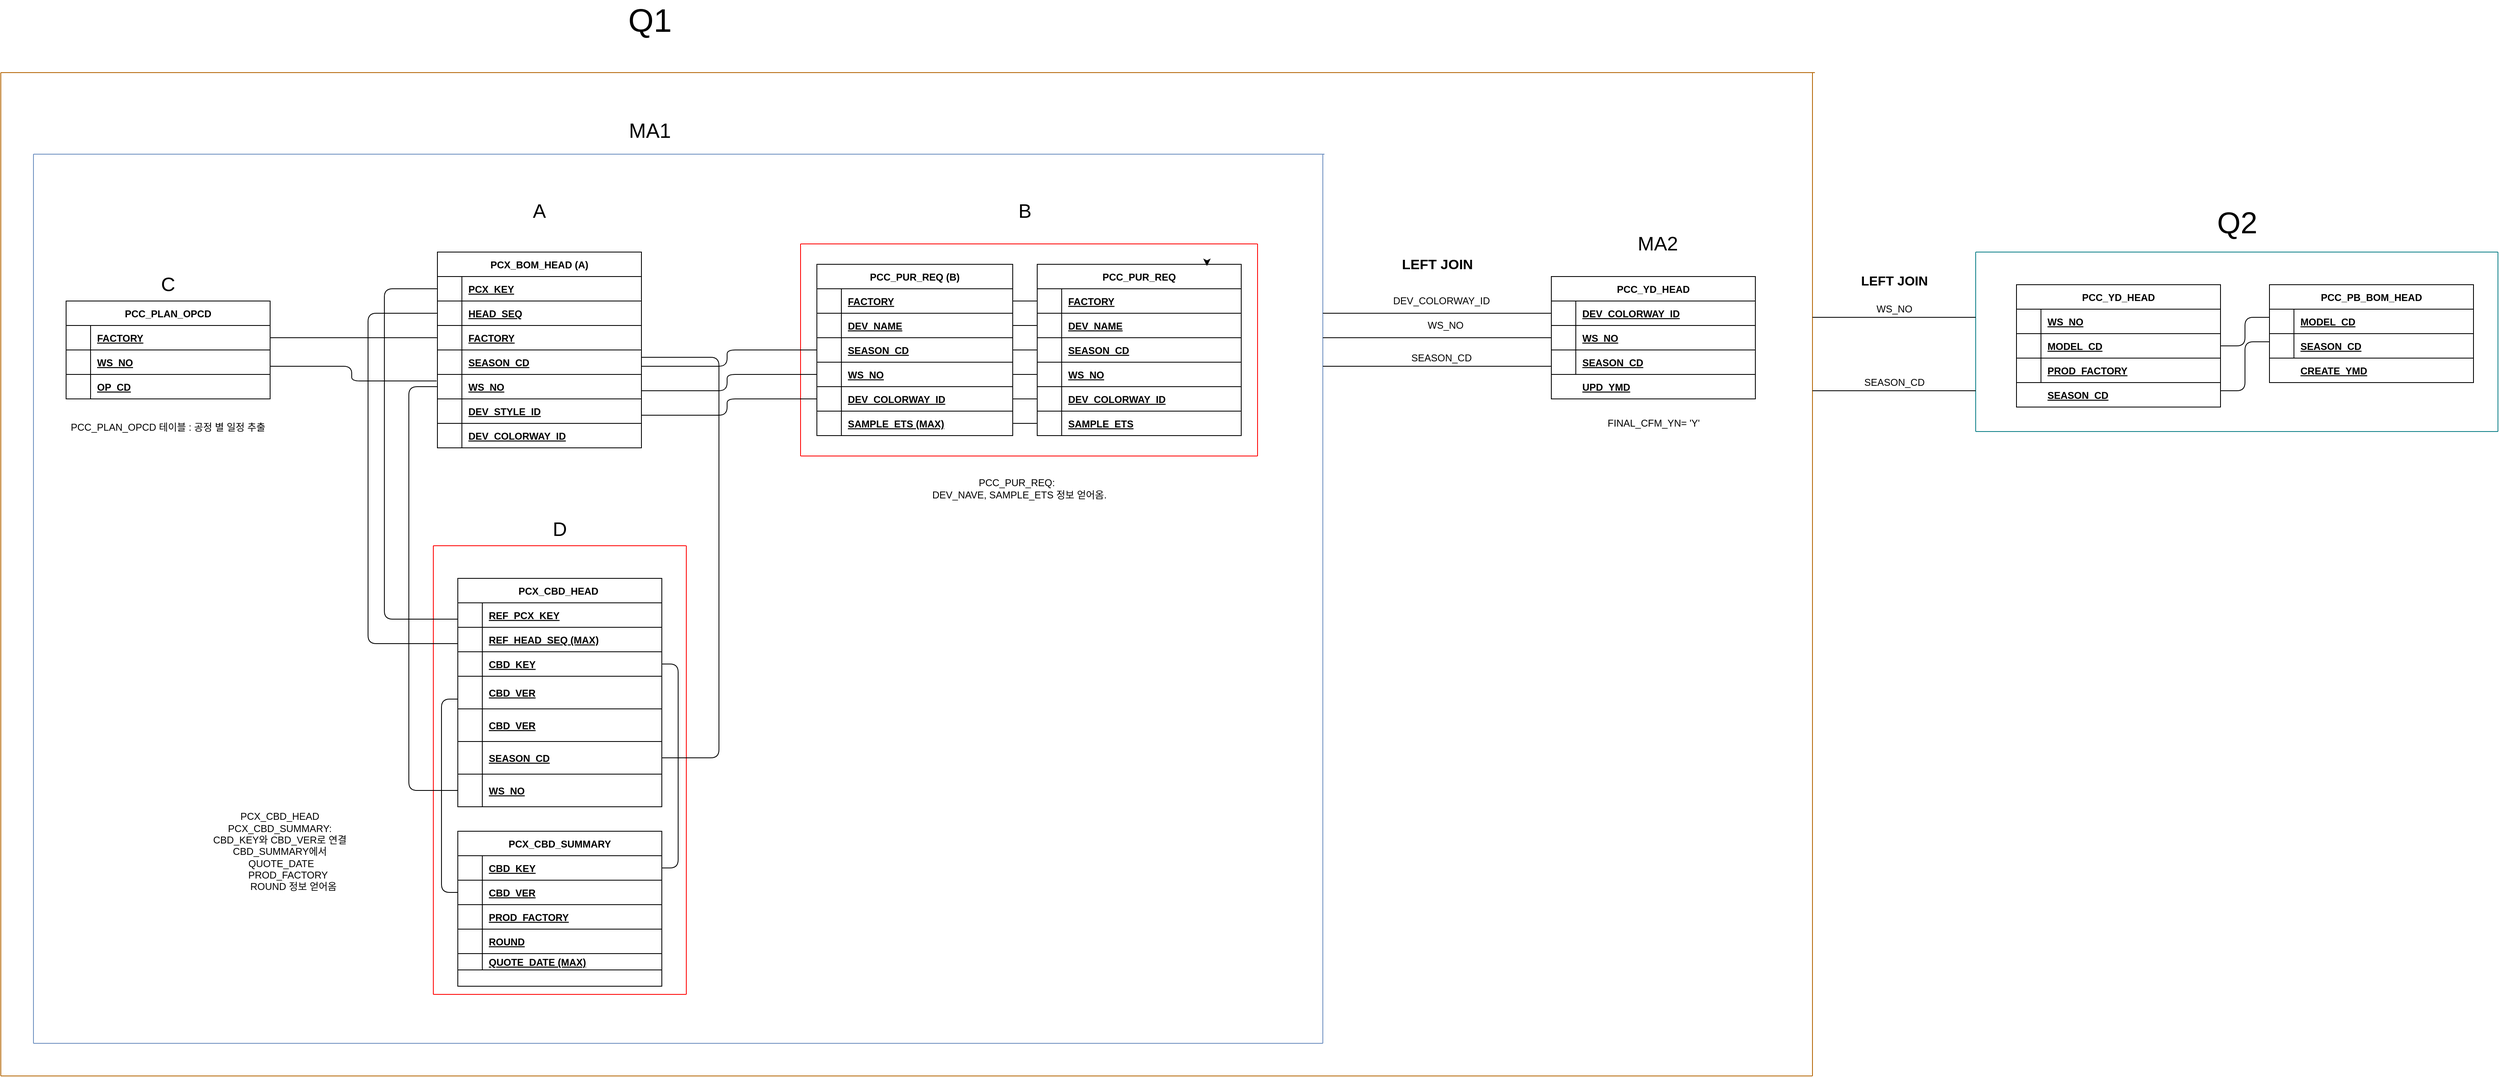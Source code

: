 <mxfile version="15.0.3" type="github">
  <diagram id="R2lEEEUBdFMjLlhIrx00" name="Page-1">
    <mxGraphModel dx="2523" dy="1929" grid="1" gridSize="10" guides="1" tooltips="1" connect="1" arrows="1" fold="1" page="1" pageScale="1" pageWidth="850" pageHeight="1100" math="0" shadow="0" extFonts="Permanent Marker^https://fonts.googleapis.com/css?family=Permanent+Marker">
      <root>
        <mxCell id="0" />
        <mxCell id="1" parent="0" />
        <mxCell id="rk61X7vEn0GP1LaWn2mL-6" value="PCC_YD_HEAD" style="shape=table;startSize=30;container=1;collapsible=1;childLayout=tableLayout;fixedRows=1;rowLines=0;fontStyle=1;align=center;resizeLast=1;" parent="1" vertex="1">
          <mxGeometry x="1380" y="70" width="250" height="150" as="geometry">
            <mxRectangle x="1380" y="70" width="130" height="30" as="alternateBounds" />
          </mxGeometry>
        </mxCell>
        <mxCell id="rk61X7vEn0GP1LaWn2mL-7" value="" style="shape=partialRectangle;collapsible=0;dropTarget=0;pointerEvents=0;fillColor=none;points=[[0,0.5],[1,0.5]];portConstraint=eastwest;top=0;left=0;right=0;bottom=1;" parent="rk61X7vEn0GP1LaWn2mL-6" vertex="1">
          <mxGeometry y="30" width="250" height="30" as="geometry" />
        </mxCell>
        <mxCell id="rk61X7vEn0GP1LaWn2mL-8" value="" style="shape=partialRectangle;overflow=hidden;connectable=0;fillColor=none;top=0;left=0;bottom=0;right=0;fontStyle=1;" parent="rk61X7vEn0GP1LaWn2mL-7" vertex="1">
          <mxGeometry width="30" height="30" as="geometry" />
        </mxCell>
        <mxCell id="rk61X7vEn0GP1LaWn2mL-9" value="DEV_COLORWAY_ID" style="shape=partialRectangle;overflow=hidden;connectable=0;fillColor=none;top=0;left=0;bottom=0;right=0;align=left;spacingLeft=6;fontStyle=5;" parent="rk61X7vEn0GP1LaWn2mL-7" vertex="1">
          <mxGeometry x="30" width="220" height="30" as="geometry" />
        </mxCell>
        <mxCell id="rk61X7vEn0GP1LaWn2mL-10" style="shape=partialRectangle;collapsible=0;dropTarget=0;pointerEvents=0;fillColor=none;points=[[0,0.5],[1,0.5]];portConstraint=eastwest;top=0;left=0;right=0;bottom=1;" parent="rk61X7vEn0GP1LaWn2mL-6" vertex="1">
          <mxGeometry y="60" width="250" height="30" as="geometry" />
        </mxCell>
        <mxCell id="rk61X7vEn0GP1LaWn2mL-11" style="shape=partialRectangle;overflow=hidden;connectable=0;fillColor=none;top=0;left=0;bottom=0;right=0;fontStyle=1;" parent="rk61X7vEn0GP1LaWn2mL-10" vertex="1">
          <mxGeometry width="30" height="30" as="geometry" />
        </mxCell>
        <mxCell id="rk61X7vEn0GP1LaWn2mL-12" value="WS_NO" style="shape=partialRectangle;overflow=hidden;connectable=0;fillColor=none;top=0;left=0;bottom=0;right=0;align=left;spacingLeft=6;fontStyle=5;" parent="rk61X7vEn0GP1LaWn2mL-10" vertex="1">
          <mxGeometry x="30" width="220" height="30" as="geometry" />
        </mxCell>
        <mxCell id="rk61X7vEn0GP1LaWn2mL-13" style="shape=partialRectangle;collapsible=0;dropTarget=0;pointerEvents=0;fillColor=none;points=[[0,0.5],[1,0.5]];portConstraint=eastwest;top=0;left=0;right=0;bottom=1;" parent="rk61X7vEn0GP1LaWn2mL-6" vertex="1">
          <mxGeometry y="90" width="250" height="30" as="geometry" />
        </mxCell>
        <mxCell id="rk61X7vEn0GP1LaWn2mL-14" style="shape=partialRectangle;overflow=hidden;connectable=0;fillColor=none;top=0;left=0;bottom=0;right=0;fontStyle=1;" parent="rk61X7vEn0GP1LaWn2mL-13" vertex="1">
          <mxGeometry width="30" height="30" as="geometry" />
        </mxCell>
        <mxCell id="rk61X7vEn0GP1LaWn2mL-15" value="SEASON_CD" style="shape=partialRectangle;overflow=hidden;connectable=0;fillColor=none;top=0;left=0;bottom=0;right=0;align=left;spacingLeft=6;fontStyle=5;" parent="rk61X7vEn0GP1LaWn2mL-13" vertex="1">
          <mxGeometry x="30" width="220" height="30" as="geometry" />
        </mxCell>
        <mxCell id="C-vyLk0tnHw3VtMMgP7b-23" value="PCX_BOM_HEAD (A)" style="shape=table;startSize=30;container=1;collapsible=1;childLayout=tableLayout;fixedRows=1;rowLines=0;fontStyle=1;align=center;resizeLast=1;" parent="1" vertex="1">
          <mxGeometry x="15" y="40" width="250" height="240" as="geometry">
            <mxRectangle x="20" y="40" width="130" height="30" as="alternateBounds" />
          </mxGeometry>
        </mxCell>
        <mxCell id="C-vyLk0tnHw3VtMMgP7b-24" value="" style="shape=partialRectangle;collapsible=0;dropTarget=0;pointerEvents=0;fillColor=none;points=[[0,0.5],[1,0.5]];portConstraint=eastwest;top=0;left=0;right=0;bottom=1;" parent="C-vyLk0tnHw3VtMMgP7b-23" vertex="1">
          <mxGeometry y="30" width="250" height="30" as="geometry" />
        </mxCell>
        <mxCell id="C-vyLk0tnHw3VtMMgP7b-25" value="" style="shape=partialRectangle;overflow=hidden;connectable=0;fillColor=none;top=0;left=0;bottom=0;right=0;fontStyle=1;" parent="C-vyLk0tnHw3VtMMgP7b-24" vertex="1">
          <mxGeometry width="30" height="30" as="geometry" />
        </mxCell>
        <mxCell id="C-vyLk0tnHw3VtMMgP7b-26" value="PCX_KEY" style="shape=partialRectangle;overflow=hidden;connectable=0;fillColor=none;top=0;left=0;bottom=0;right=0;align=left;spacingLeft=6;fontStyle=5;" parent="C-vyLk0tnHw3VtMMgP7b-24" vertex="1">
          <mxGeometry x="30" width="220" height="30" as="geometry" />
        </mxCell>
        <mxCell id="KoXOzmwsFEsIkhyT5DC2-21" style="shape=partialRectangle;collapsible=0;dropTarget=0;pointerEvents=0;fillColor=none;points=[[0,0.5],[1,0.5]];portConstraint=eastwest;top=0;left=0;right=0;bottom=1;" parent="C-vyLk0tnHw3VtMMgP7b-23" vertex="1">
          <mxGeometry y="60" width="250" height="30" as="geometry" />
        </mxCell>
        <mxCell id="KoXOzmwsFEsIkhyT5DC2-22" style="shape=partialRectangle;overflow=hidden;connectable=0;fillColor=none;top=0;left=0;bottom=0;right=0;fontStyle=1;" parent="KoXOzmwsFEsIkhyT5DC2-21" vertex="1">
          <mxGeometry width="30" height="30" as="geometry" />
        </mxCell>
        <mxCell id="KoXOzmwsFEsIkhyT5DC2-23" value="HEAD_SEQ" style="shape=partialRectangle;overflow=hidden;connectable=0;fillColor=none;top=0;left=0;bottom=0;right=0;align=left;spacingLeft=6;fontStyle=5;" parent="KoXOzmwsFEsIkhyT5DC2-21" vertex="1">
          <mxGeometry x="30" width="220" height="30" as="geometry" />
        </mxCell>
        <mxCell id="KoXOzmwsFEsIkhyT5DC2-18" style="shape=partialRectangle;collapsible=0;dropTarget=0;pointerEvents=0;fillColor=none;points=[[0,0.5],[1,0.5]];portConstraint=eastwest;top=0;left=0;right=0;bottom=1;" parent="C-vyLk0tnHw3VtMMgP7b-23" vertex="1">
          <mxGeometry y="90" width="250" height="30" as="geometry" />
        </mxCell>
        <mxCell id="KoXOzmwsFEsIkhyT5DC2-19" style="shape=partialRectangle;overflow=hidden;connectable=0;fillColor=none;top=0;left=0;bottom=0;right=0;fontStyle=1;" parent="KoXOzmwsFEsIkhyT5DC2-18" vertex="1">
          <mxGeometry width="30" height="30" as="geometry" />
        </mxCell>
        <mxCell id="KoXOzmwsFEsIkhyT5DC2-20" value="FACTORY" style="shape=partialRectangle;overflow=hidden;connectable=0;fillColor=none;top=0;left=0;bottom=0;right=0;align=left;spacingLeft=6;fontStyle=5;" parent="KoXOzmwsFEsIkhyT5DC2-18" vertex="1">
          <mxGeometry x="30" width="220" height="30" as="geometry" />
        </mxCell>
        <mxCell id="KoXOzmwsFEsIkhyT5DC2-15" style="shape=partialRectangle;collapsible=0;dropTarget=0;pointerEvents=0;fillColor=none;points=[[0,0.5],[1,0.5]];portConstraint=eastwest;top=0;left=0;right=0;bottom=1;" parent="C-vyLk0tnHw3VtMMgP7b-23" vertex="1">
          <mxGeometry y="120" width="250" height="30" as="geometry" />
        </mxCell>
        <mxCell id="KoXOzmwsFEsIkhyT5DC2-16" style="shape=partialRectangle;overflow=hidden;connectable=0;fillColor=none;top=0;left=0;bottom=0;right=0;fontStyle=1;" parent="KoXOzmwsFEsIkhyT5DC2-15" vertex="1">
          <mxGeometry width="30" height="30" as="geometry" />
        </mxCell>
        <mxCell id="KoXOzmwsFEsIkhyT5DC2-17" value="SEASON_CD" style="shape=partialRectangle;overflow=hidden;connectable=0;fillColor=none;top=0;left=0;bottom=0;right=0;align=left;spacingLeft=6;fontStyle=5;" parent="KoXOzmwsFEsIkhyT5DC2-15" vertex="1">
          <mxGeometry x="30" width="220" height="30" as="geometry" />
        </mxCell>
        <mxCell id="KoXOzmwsFEsIkhyT5DC2-12" style="shape=partialRectangle;collapsible=0;dropTarget=0;pointerEvents=0;fillColor=none;points=[[0,0.5],[1,0.5]];portConstraint=eastwest;top=0;left=0;right=0;bottom=1;" parent="C-vyLk0tnHw3VtMMgP7b-23" vertex="1">
          <mxGeometry y="150" width="250" height="30" as="geometry" />
        </mxCell>
        <mxCell id="KoXOzmwsFEsIkhyT5DC2-13" style="shape=partialRectangle;overflow=hidden;connectable=0;fillColor=none;top=0;left=0;bottom=0;right=0;fontStyle=1;" parent="KoXOzmwsFEsIkhyT5DC2-12" vertex="1">
          <mxGeometry width="30" height="30" as="geometry" />
        </mxCell>
        <mxCell id="KoXOzmwsFEsIkhyT5DC2-14" value="WS_NO" style="shape=partialRectangle;overflow=hidden;connectable=0;fillColor=none;top=0;left=0;bottom=0;right=0;align=left;spacingLeft=6;fontStyle=5;" parent="KoXOzmwsFEsIkhyT5DC2-12" vertex="1">
          <mxGeometry x="30" width="220" height="30" as="geometry" />
        </mxCell>
        <mxCell id="KoXOzmwsFEsIkhyT5DC2-9" style="shape=partialRectangle;collapsible=0;dropTarget=0;pointerEvents=0;fillColor=none;points=[[0,0.5],[1,0.5]];portConstraint=eastwest;top=0;left=0;right=0;bottom=1;" parent="C-vyLk0tnHw3VtMMgP7b-23" vertex="1">
          <mxGeometry y="180" width="250" height="30" as="geometry" />
        </mxCell>
        <mxCell id="KoXOzmwsFEsIkhyT5DC2-10" style="shape=partialRectangle;overflow=hidden;connectable=0;fillColor=none;top=0;left=0;bottom=0;right=0;fontStyle=1;" parent="KoXOzmwsFEsIkhyT5DC2-9" vertex="1">
          <mxGeometry width="30" height="30" as="geometry" />
        </mxCell>
        <mxCell id="KoXOzmwsFEsIkhyT5DC2-11" value="DEV_STYLE_ID" style="shape=partialRectangle;overflow=hidden;connectable=0;fillColor=none;top=0;left=0;bottom=0;right=0;align=left;spacingLeft=6;fontStyle=5;" parent="KoXOzmwsFEsIkhyT5DC2-9" vertex="1">
          <mxGeometry x="30" width="220" height="30" as="geometry" />
        </mxCell>
        <mxCell id="KoXOzmwsFEsIkhyT5DC2-6" style="shape=partialRectangle;collapsible=0;dropTarget=0;pointerEvents=0;fillColor=none;points=[[0,0.5],[1,0.5]];portConstraint=eastwest;top=0;left=0;right=0;bottom=1;" parent="C-vyLk0tnHw3VtMMgP7b-23" vertex="1">
          <mxGeometry y="210" width="250" height="30" as="geometry" />
        </mxCell>
        <mxCell id="KoXOzmwsFEsIkhyT5DC2-7" style="shape=partialRectangle;overflow=hidden;connectable=0;fillColor=none;top=0;left=0;bottom=0;right=0;fontStyle=1;" parent="KoXOzmwsFEsIkhyT5DC2-6" vertex="1">
          <mxGeometry width="30" height="30" as="geometry" />
        </mxCell>
        <mxCell id="KoXOzmwsFEsIkhyT5DC2-8" value="DEV_COLORWAY_ID" style="shape=partialRectangle;overflow=hidden;connectable=0;fillColor=none;top=0;left=0;bottom=0;right=0;align=left;spacingLeft=6;fontStyle=5;" parent="KoXOzmwsFEsIkhyT5DC2-6" vertex="1">
          <mxGeometry x="30" width="220" height="30" as="geometry" />
        </mxCell>
        <mxCell id="KoXOzmwsFEsIkhyT5DC2-70" value="PCC_PUR_REQ (B)" style="shape=table;startSize=30;container=1;collapsible=1;childLayout=tableLayout;fixedRows=1;rowLines=0;fontStyle=1;align=center;resizeLast=1;" parent="1" vertex="1">
          <mxGeometry x="480" y="55" width="240" height="210" as="geometry">
            <mxRectangle x="20" y="40" width="130" height="30" as="alternateBounds" />
          </mxGeometry>
        </mxCell>
        <mxCell id="KoXOzmwsFEsIkhyT5DC2-71" value="" style="shape=partialRectangle;collapsible=0;dropTarget=0;pointerEvents=0;fillColor=none;points=[[0,0.5],[1,0.5]];portConstraint=eastwest;top=0;left=0;right=0;bottom=1;" parent="KoXOzmwsFEsIkhyT5DC2-70" vertex="1">
          <mxGeometry y="30" width="240" height="30" as="geometry" />
        </mxCell>
        <mxCell id="KoXOzmwsFEsIkhyT5DC2-72" value="" style="shape=partialRectangle;overflow=hidden;connectable=0;fillColor=none;top=0;left=0;bottom=0;right=0;fontStyle=1;" parent="KoXOzmwsFEsIkhyT5DC2-71" vertex="1">
          <mxGeometry width="30" height="30" as="geometry" />
        </mxCell>
        <mxCell id="KoXOzmwsFEsIkhyT5DC2-73" value="FACTORY" style="shape=partialRectangle;overflow=hidden;connectable=0;fillColor=none;top=0;left=0;bottom=0;right=0;align=left;spacingLeft=6;fontStyle=5;" parent="KoXOzmwsFEsIkhyT5DC2-71" vertex="1">
          <mxGeometry x="30" width="210" height="30" as="geometry" />
        </mxCell>
        <mxCell id="KoXOzmwsFEsIkhyT5DC2-74" style="shape=partialRectangle;collapsible=0;dropTarget=0;pointerEvents=0;fillColor=none;points=[[0,0.5],[1,0.5]];portConstraint=eastwest;top=0;left=0;right=0;bottom=1;" parent="KoXOzmwsFEsIkhyT5DC2-70" vertex="1">
          <mxGeometry y="60" width="240" height="30" as="geometry" />
        </mxCell>
        <mxCell id="KoXOzmwsFEsIkhyT5DC2-75" style="shape=partialRectangle;overflow=hidden;connectable=0;fillColor=none;top=0;left=0;bottom=0;right=0;fontStyle=1;" parent="KoXOzmwsFEsIkhyT5DC2-74" vertex="1">
          <mxGeometry width="30" height="30" as="geometry" />
        </mxCell>
        <mxCell id="KoXOzmwsFEsIkhyT5DC2-76" value="DEV_NAME" style="shape=partialRectangle;overflow=hidden;connectable=0;fillColor=none;top=0;left=0;bottom=0;right=0;align=left;spacingLeft=6;fontStyle=5;" parent="KoXOzmwsFEsIkhyT5DC2-74" vertex="1">
          <mxGeometry x="30" width="210" height="30" as="geometry" />
        </mxCell>
        <mxCell id="KoXOzmwsFEsIkhyT5DC2-77" style="shape=partialRectangle;collapsible=0;dropTarget=0;pointerEvents=0;fillColor=none;points=[[0,0.5],[1,0.5]];portConstraint=eastwest;top=0;left=0;right=0;bottom=1;" parent="KoXOzmwsFEsIkhyT5DC2-70" vertex="1">
          <mxGeometry y="90" width="240" height="30" as="geometry" />
        </mxCell>
        <mxCell id="KoXOzmwsFEsIkhyT5DC2-78" style="shape=partialRectangle;overflow=hidden;connectable=0;fillColor=none;top=0;left=0;bottom=0;right=0;fontStyle=1;" parent="KoXOzmwsFEsIkhyT5DC2-77" vertex="1">
          <mxGeometry width="30" height="30" as="geometry" />
        </mxCell>
        <mxCell id="KoXOzmwsFEsIkhyT5DC2-79" value="SEASON_CD" style="shape=partialRectangle;overflow=hidden;connectable=0;fillColor=none;top=0;left=0;bottom=0;right=0;align=left;spacingLeft=6;fontStyle=5;" parent="KoXOzmwsFEsIkhyT5DC2-77" vertex="1">
          <mxGeometry x="30" width="210" height="30" as="geometry" />
        </mxCell>
        <mxCell id="KoXOzmwsFEsIkhyT5DC2-80" style="shape=partialRectangle;collapsible=0;dropTarget=0;pointerEvents=0;fillColor=none;points=[[0,0.5],[1,0.5]];portConstraint=eastwest;top=0;left=0;right=0;bottom=1;" parent="KoXOzmwsFEsIkhyT5DC2-70" vertex="1">
          <mxGeometry y="120" width="240" height="30" as="geometry" />
        </mxCell>
        <mxCell id="KoXOzmwsFEsIkhyT5DC2-81" style="shape=partialRectangle;overflow=hidden;connectable=0;fillColor=none;top=0;left=0;bottom=0;right=0;fontStyle=1;" parent="KoXOzmwsFEsIkhyT5DC2-80" vertex="1">
          <mxGeometry width="30" height="30" as="geometry" />
        </mxCell>
        <mxCell id="KoXOzmwsFEsIkhyT5DC2-82" value="WS_NO" style="shape=partialRectangle;overflow=hidden;connectable=0;fillColor=none;top=0;left=0;bottom=0;right=0;align=left;spacingLeft=6;fontStyle=5;" parent="KoXOzmwsFEsIkhyT5DC2-80" vertex="1">
          <mxGeometry x="30" width="210" height="30" as="geometry" />
        </mxCell>
        <mxCell id="KoXOzmwsFEsIkhyT5DC2-83" style="shape=partialRectangle;collapsible=0;dropTarget=0;pointerEvents=0;fillColor=none;points=[[0,0.5],[1,0.5]];portConstraint=eastwest;top=0;left=0;right=0;bottom=1;" parent="KoXOzmwsFEsIkhyT5DC2-70" vertex="1">
          <mxGeometry y="150" width="240" height="30" as="geometry" />
        </mxCell>
        <mxCell id="KoXOzmwsFEsIkhyT5DC2-84" style="shape=partialRectangle;overflow=hidden;connectable=0;fillColor=none;top=0;left=0;bottom=0;right=0;fontStyle=1;" parent="KoXOzmwsFEsIkhyT5DC2-83" vertex="1">
          <mxGeometry width="30" height="30" as="geometry" />
        </mxCell>
        <mxCell id="KoXOzmwsFEsIkhyT5DC2-85" value="DEV_COLORWAY_ID" style="shape=partialRectangle;overflow=hidden;connectable=0;fillColor=none;top=0;left=0;bottom=0;right=0;align=left;spacingLeft=6;fontStyle=5;" parent="KoXOzmwsFEsIkhyT5DC2-83" vertex="1">
          <mxGeometry x="30" width="210" height="30" as="geometry" />
        </mxCell>
        <mxCell id="KoXOzmwsFEsIkhyT5DC2-86" style="shape=partialRectangle;collapsible=0;dropTarget=0;pointerEvents=0;fillColor=none;points=[[0,0.5],[1,0.5]];portConstraint=eastwest;top=0;left=0;right=0;bottom=1;" parent="KoXOzmwsFEsIkhyT5DC2-70" vertex="1">
          <mxGeometry y="180" width="240" height="30" as="geometry" />
        </mxCell>
        <mxCell id="KoXOzmwsFEsIkhyT5DC2-87" style="shape=partialRectangle;overflow=hidden;connectable=0;fillColor=none;top=0;left=0;bottom=0;right=0;fontStyle=1;" parent="KoXOzmwsFEsIkhyT5DC2-86" vertex="1">
          <mxGeometry width="30" height="30" as="geometry" />
        </mxCell>
        <mxCell id="KoXOzmwsFEsIkhyT5DC2-88" value="SAMPLE_ETS (MAX)" style="shape=partialRectangle;overflow=hidden;connectable=0;fillColor=none;top=0;left=0;bottom=0;right=0;align=left;spacingLeft=6;fontStyle=5;" parent="KoXOzmwsFEsIkhyT5DC2-86" vertex="1">
          <mxGeometry x="30" width="210" height="30" as="geometry" />
        </mxCell>
        <mxCell id="KoXOzmwsFEsIkhyT5DC2-95" value="PCC_PUR_REQ" style="shape=table;startSize=30;container=1;collapsible=1;childLayout=tableLayout;fixedRows=1;rowLines=0;fontStyle=1;align=center;resizeLast=1;" parent="1" vertex="1">
          <mxGeometry x="750" y="55" width="250" height="210" as="geometry">
            <mxRectangle x="20" y="40" width="130" height="30" as="alternateBounds" />
          </mxGeometry>
        </mxCell>
        <mxCell id="KoXOzmwsFEsIkhyT5DC2-96" value="" style="shape=partialRectangle;collapsible=0;dropTarget=0;pointerEvents=0;fillColor=none;points=[[0,0.5],[1,0.5]];portConstraint=eastwest;top=0;left=0;right=0;bottom=1;" parent="KoXOzmwsFEsIkhyT5DC2-95" vertex="1">
          <mxGeometry y="30" width="250" height="30" as="geometry" />
        </mxCell>
        <mxCell id="KoXOzmwsFEsIkhyT5DC2-97" value="" style="shape=partialRectangle;overflow=hidden;connectable=0;fillColor=none;top=0;left=0;bottom=0;right=0;fontStyle=1;" parent="KoXOzmwsFEsIkhyT5DC2-96" vertex="1">
          <mxGeometry width="30" height="30" as="geometry" />
        </mxCell>
        <mxCell id="KoXOzmwsFEsIkhyT5DC2-98" value="FACTORY" style="shape=partialRectangle;overflow=hidden;connectable=0;fillColor=none;top=0;left=0;bottom=0;right=0;align=left;spacingLeft=6;fontStyle=5;" parent="KoXOzmwsFEsIkhyT5DC2-96" vertex="1">
          <mxGeometry x="30" width="220" height="30" as="geometry" />
        </mxCell>
        <mxCell id="KoXOzmwsFEsIkhyT5DC2-99" style="shape=partialRectangle;collapsible=0;dropTarget=0;pointerEvents=0;fillColor=none;points=[[0,0.5],[1,0.5]];portConstraint=eastwest;top=0;left=0;right=0;bottom=1;" parent="KoXOzmwsFEsIkhyT5DC2-95" vertex="1">
          <mxGeometry y="60" width="250" height="30" as="geometry" />
        </mxCell>
        <mxCell id="KoXOzmwsFEsIkhyT5DC2-100" style="shape=partialRectangle;overflow=hidden;connectable=0;fillColor=none;top=0;left=0;bottom=0;right=0;fontStyle=1;" parent="KoXOzmwsFEsIkhyT5DC2-99" vertex="1">
          <mxGeometry width="30" height="30" as="geometry" />
        </mxCell>
        <mxCell id="KoXOzmwsFEsIkhyT5DC2-101" value="DEV_NAME" style="shape=partialRectangle;overflow=hidden;connectable=0;fillColor=none;top=0;left=0;bottom=0;right=0;align=left;spacingLeft=6;fontStyle=5;" parent="KoXOzmwsFEsIkhyT5DC2-99" vertex="1">
          <mxGeometry x="30" width="220" height="30" as="geometry" />
        </mxCell>
        <mxCell id="KoXOzmwsFEsIkhyT5DC2-102" style="shape=partialRectangle;collapsible=0;dropTarget=0;pointerEvents=0;fillColor=none;points=[[0,0.5],[1,0.5]];portConstraint=eastwest;top=0;left=0;right=0;bottom=1;" parent="KoXOzmwsFEsIkhyT5DC2-95" vertex="1">
          <mxGeometry y="90" width="250" height="30" as="geometry" />
        </mxCell>
        <mxCell id="KoXOzmwsFEsIkhyT5DC2-103" style="shape=partialRectangle;overflow=hidden;connectable=0;fillColor=none;top=0;left=0;bottom=0;right=0;fontStyle=1;" parent="KoXOzmwsFEsIkhyT5DC2-102" vertex="1">
          <mxGeometry width="30" height="30" as="geometry" />
        </mxCell>
        <mxCell id="KoXOzmwsFEsIkhyT5DC2-104" value="SEASON_CD" style="shape=partialRectangle;overflow=hidden;connectable=0;fillColor=none;top=0;left=0;bottom=0;right=0;align=left;spacingLeft=6;fontStyle=5;" parent="KoXOzmwsFEsIkhyT5DC2-102" vertex="1">
          <mxGeometry x="30" width="220" height="30" as="geometry" />
        </mxCell>
        <mxCell id="KoXOzmwsFEsIkhyT5DC2-105" style="shape=partialRectangle;collapsible=0;dropTarget=0;pointerEvents=0;fillColor=none;points=[[0,0.5],[1,0.5]];portConstraint=eastwest;top=0;left=0;right=0;bottom=1;" parent="KoXOzmwsFEsIkhyT5DC2-95" vertex="1">
          <mxGeometry y="120" width="250" height="30" as="geometry" />
        </mxCell>
        <mxCell id="KoXOzmwsFEsIkhyT5DC2-106" style="shape=partialRectangle;overflow=hidden;connectable=0;fillColor=none;top=0;left=0;bottom=0;right=0;fontStyle=1;" parent="KoXOzmwsFEsIkhyT5DC2-105" vertex="1">
          <mxGeometry width="30" height="30" as="geometry" />
        </mxCell>
        <mxCell id="KoXOzmwsFEsIkhyT5DC2-107" value="WS_NO" style="shape=partialRectangle;overflow=hidden;connectable=0;fillColor=none;top=0;left=0;bottom=0;right=0;align=left;spacingLeft=6;fontStyle=5;" parent="KoXOzmwsFEsIkhyT5DC2-105" vertex="1">
          <mxGeometry x="30" width="220" height="30" as="geometry" />
        </mxCell>
        <mxCell id="KoXOzmwsFEsIkhyT5DC2-108" style="shape=partialRectangle;collapsible=0;dropTarget=0;pointerEvents=0;fillColor=none;points=[[0,0.5],[1,0.5]];portConstraint=eastwest;top=0;left=0;right=0;bottom=1;" parent="KoXOzmwsFEsIkhyT5DC2-95" vertex="1">
          <mxGeometry y="150" width="250" height="30" as="geometry" />
        </mxCell>
        <mxCell id="KoXOzmwsFEsIkhyT5DC2-109" style="shape=partialRectangle;overflow=hidden;connectable=0;fillColor=none;top=0;left=0;bottom=0;right=0;fontStyle=1;" parent="KoXOzmwsFEsIkhyT5DC2-108" vertex="1">
          <mxGeometry width="30" height="30" as="geometry" />
        </mxCell>
        <mxCell id="KoXOzmwsFEsIkhyT5DC2-110" value="DEV_COLORWAY_ID" style="shape=partialRectangle;overflow=hidden;connectable=0;fillColor=none;top=0;left=0;bottom=0;right=0;align=left;spacingLeft=6;fontStyle=5;" parent="KoXOzmwsFEsIkhyT5DC2-108" vertex="1">
          <mxGeometry x="30" width="220" height="30" as="geometry" />
        </mxCell>
        <mxCell id="KoXOzmwsFEsIkhyT5DC2-111" style="shape=partialRectangle;collapsible=0;dropTarget=0;pointerEvents=0;fillColor=none;points=[[0,0.5],[1,0.5]];portConstraint=eastwest;top=0;left=0;right=0;bottom=1;" parent="KoXOzmwsFEsIkhyT5DC2-95" vertex="1">
          <mxGeometry y="180" width="250" height="30" as="geometry" />
        </mxCell>
        <mxCell id="KoXOzmwsFEsIkhyT5DC2-112" style="shape=partialRectangle;overflow=hidden;connectable=0;fillColor=none;top=0;left=0;bottom=0;right=0;fontStyle=1;" parent="KoXOzmwsFEsIkhyT5DC2-111" vertex="1">
          <mxGeometry width="30" height="30" as="geometry" />
        </mxCell>
        <mxCell id="KoXOzmwsFEsIkhyT5DC2-113" value="SAMPLE_ETS" style="shape=partialRectangle;overflow=hidden;connectable=0;fillColor=none;top=0;left=0;bottom=0;right=0;align=left;spacingLeft=6;fontStyle=5;" parent="KoXOzmwsFEsIkhyT5DC2-111" vertex="1">
          <mxGeometry x="30" width="220" height="30" as="geometry" />
        </mxCell>
        <mxCell id="KoXOzmwsFEsIkhyT5DC2-114" style="edgeStyle=orthogonalEdgeStyle;rounded=0;orthogonalLoop=1;jettySize=auto;html=1;exitX=0.75;exitY=0;exitDx=0;exitDy=0;entryX=0.832;entryY=0.01;entryDx=0;entryDy=0;entryPerimeter=0;" parent="1" source="KoXOzmwsFEsIkhyT5DC2-95" target="KoXOzmwsFEsIkhyT5DC2-95" edge="1">
          <mxGeometry relative="1" as="geometry" />
        </mxCell>
        <mxCell id="KoXOzmwsFEsIkhyT5DC2-127" value="PCC_PLAN_OPCD" style="shape=table;startSize=30;container=1;collapsible=1;childLayout=tableLayout;fixedRows=1;rowLines=0;fontStyle=1;align=center;resizeLast=1;" parent="1" vertex="1">
          <mxGeometry x="-440" y="100" width="250" height="120" as="geometry">
            <mxRectangle x="20" y="40" width="130" height="30" as="alternateBounds" />
          </mxGeometry>
        </mxCell>
        <mxCell id="KoXOzmwsFEsIkhyT5DC2-128" value="" style="shape=partialRectangle;collapsible=0;dropTarget=0;pointerEvents=0;fillColor=none;points=[[0,0.5],[1,0.5]];portConstraint=eastwest;top=0;left=0;right=0;bottom=1;" parent="KoXOzmwsFEsIkhyT5DC2-127" vertex="1">
          <mxGeometry y="30" width="250" height="30" as="geometry" />
        </mxCell>
        <mxCell id="KoXOzmwsFEsIkhyT5DC2-129" value="" style="shape=partialRectangle;overflow=hidden;connectable=0;fillColor=none;top=0;left=0;bottom=0;right=0;fontStyle=1;" parent="KoXOzmwsFEsIkhyT5DC2-128" vertex="1">
          <mxGeometry width="30" height="30" as="geometry" />
        </mxCell>
        <mxCell id="KoXOzmwsFEsIkhyT5DC2-130" value="FACTORY" style="shape=partialRectangle;overflow=hidden;connectable=0;fillColor=none;top=0;left=0;bottom=0;right=0;align=left;spacingLeft=6;fontStyle=5;" parent="KoXOzmwsFEsIkhyT5DC2-128" vertex="1">
          <mxGeometry x="30" width="220" height="30" as="geometry" />
        </mxCell>
        <mxCell id="KoXOzmwsFEsIkhyT5DC2-131" style="shape=partialRectangle;collapsible=0;dropTarget=0;pointerEvents=0;fillColor=none;points=[[0,0.5],[1,0.5]];portConstraint=eastwest;top=0;left=0;right=0;bottom=1;" parent="KoXOzmwsFEsIkhyT5DC2-127" vertex="1">
          <mxGeometry y="60" width="250" height="30" as="geometry" />
        </mxCell>
        <mxCell id="KoXOzmwsFEsIkhyT5DC2-132" style="shape=partialRectangle;overflow=hidden;connectable=0;fillColor=none;top=0;left=0;bottom=0;right=0;fontStyle=1;" parent="KoXOzmwsFEsIkhyT5DC2-131" vertex="1">
          <mxGeometry width="30" height="30" as="geometry" />
        </mxCell>
        <mxCell id="KoXOzmwsFEsIkhyT5DC2-133" value="WS_NO" style="shape=partialRectangle;overflow=hidden;connectable=0;fillColor=none;top=0;left=0;bottom=0;right=0;align=left;spacingLeft=6;fontStyle=5;" parent="KoXOzmwsFEsIkhyT5DC2-131" vertex="1">
          <mxGeometry x="30" width="220" height="30" as="geometry" />
        </mxCell>
        <mxCell id="KoXOzmwsFEsIkhyT5DC2-134" style="shape=partialRectangle;collapsible=0;dropTarget=0;pointerEvents=0;fillColor=none;points=[[0,0.5],[1,0.5]];portConstraint=eastwest;top=0;left=0;right=0;bottom=1;" parent="KoXOzmwsFEsIkhyT5DC2-127" vertex="1">
          <mxGeometry y="90" width="250" height="30" as="geometry" />
        </mxCell>
        <mxCell id="KoXOzmwsFEsIkhyT5DC2-135" style="shape=partialRectangle;overflow=hidden;connectable=0;fillColor=none;top=0;left=0;bottom=0;right=0;fontStyle=1;" parent="KoXOzmwsFEsIkhyT5DC2-134" vertex="1">
          <mxGeometry width="30" height="30" as="geometry" />
        </mxCell>
        <mxCell id="KoXOzmwsFEsIkhyT5DC2-136" value="OP_CD" style="shape=partialRectangle;overflow=hidden;connectable=0;fillColor=none;top=0;left=0;bottom=0;right=0;align=left;spacingLeft=6;fontStyle=5;" parent="KoXOzmwsFEsIkhyT5DC2-134" vertex="1">
          <mxGeometry x="30" width="220" height="30" as="geometry" />
        </mxCell>
        <mxCell id="KoXOzmwsFEsIkhyT5DC2-149" value="PCX_CBD_HEAD " style="shape=table;startSize=30;container=1;collapsible=1;childLayout=tableLayout;fixedRows=1;rowLines=0;fontStyle=1;align=center;resizeLast=1;" parent="1" vertex="1">
          <mxGeometry x="40" y="440" width="250" height="280" as="geometry">
            <mxRectangle x="20" y="40" width="130" height="30" as="alternateBounds" />
          </mxGeometry>
        </mxCell>
        <mxCell id="KoXOzmwsFEsIkhyT5DC2-150" value="" style="shape=partialRectangle;collapsible=0;dropTarget=0;pointerEvents=0;fillColor=none;points=[[0,0.5],[1,0.5]];portConstraint=eastwest;top=0;left=0;right=0;bottom=1;" parent="KoXOzmwsFEsIkhyT5DC2-149" vertex="1">
          <mxGeometry y="30" width="250" height="30" as="geometry" />
        </mxCell>
        <mxCell id="KoXOzmwsFEsIkhyT5DC2-151" value="" style="shape=partialRectangle;overflow=hidden;connectable=0;fillColor=none;top=0;left=0;bottom=0;right=0;fontStyle=1;" parent="KoXOzmwsFEsIkhyT5DC2-150" vertex="1">
          <mxGeometry width="30" height="30" as="geometry" />
        </mxCell>
        <mxCell id="KoXOzmwsFEsIkhyT5DC2-152" value="REF_PCX_KEY" style="shape=partialRectangle;overflow=hidden;connectable=0;fillColor=none;top=0;left=0;bottom=0;right=0;align=left;spacingLeft=6;fontStyle=5;" parent="KoXOzmwsFEsIkhyT5DC2-150" vertex="1">
          <mxGeometry x="30" width="220" height="30" as="geometry" />
        </mxCell>
        <mxCell id="KoXOzmwsFEsIkhyT5DC2-153" style="shape=partialRectangle;collapsible=0;dropTarget=0;pointerEvents=0;fillColor=none;points=[[0,0.5],[1,0.5]];portConstraint=eastwest;top=0;left=0;right=0;bottom=1;" parent="KoXOzmwsFEsIkhyT5DC2-149" vertex="1">
          <mxGeometry y="60" width="250" height="30" as="geometry" />
        </mxCell>
        <mxCell id="KoXOzmwsFEsIkhyT5DC2-154" style="shape=partialRectangle;overflow=hidden;connectable=0;fillColor=none;top=0;left=0;bottom=0;right=0;fontStyle=1;" parent="KoXOzmwsFEsIkhyT5DC2-153" vertex="1">
          <mxGeometry width="30" height="30" as="geometry" />
        </mxCell>
        <mxCell id="KoXOzmwsFEsIkhyT5DC2-155" value="REF_HEAD_SEQ (MAX)" style="shape=partialRectangle;overflow=hidden;connectable=0;fillColor=none;top=0;left=0;bottom=0;right=0;align=left;spacingLeft=6;fontStyle=5;" parent="KoXOzmwsFEsIkhyT5DC2-153" vertex="1">
          <mxGeometry x="30" width="220" height="30" as="geometry" />
        </mxCell>
        <mxCell id="KoXOzmwsFEsIkhyT5DC2-156" style="shape=partialRectangle;collapsible=0;dropTarget=0;pointerEvents=0;fillColor=none;points=[[0,0.5],[1,0.5]];portConstraint=eastwest;top=0;left=0;right=0;bottom=1;" parent="KoXOzmwsFEsIkhyT5DC2-149" vertex="1">
          <mxGeometry y="90" width="250" height="30" as="geometry" />
        </mxCell>
        <mxCell id="KoXOzmwsFEsIkhyT5DC2-157" style="shape=partialRectangle;overflow=hidden;connectable=0;fillColor=none;top=0;left=0;bottom=0;right=0;fontStyle=1;" parent="KoXOzmwsFEsIkhyT5DC2-156" vertex="1">
          <mxGeometry width="30" height="30" as="geometry" />
        </mxCell>
        <mxCell id="KoXOzmwsFEsIkhyT5DC2-158" value="CBD_KEY" style="shape=partialRectangle;overflow=hidden;connectable=0;fillColor=none;top=0;left=0;bottom=0;right=0;align=left;spacingLeft=6;fontStyle=5;" parent="KoXOzmwsFEsIkhyT5DC2-156" vertex="1">
          <mxGeometry x="30" width="220" height="30" as="geometry" />
        </mxCell>
        <mxCell id="u4K7yP3fu_QlwCk93Tlc-30" style="shape=partialRectangle;collapsible=0;dropTarget=0;pointerEvents=0;fillColor=none;points=[[0,0.5],[1,0.5]];portConstraint=eastwest;top=0;left=0;right=0;bottom=1;" parent="KoXOzmwsFEsIkhyT5DC2-149" vertex="1">
          <mxGeometry y="120" width="250" height="40" as="geometry" />
        </mxCell>
        <mxCell id="u4K7yP3fu_QlwCk93Tlc-31" style="shape=partialRectangle;overflow=hidden;connectable=0;fillColor=none;top=0;left=0;bottom=0;right=0;fontStyle=1;" parent="u4K7yP3fu_QlwCk93Tlc-30" vertex="1">
          <mxGeometry width="30" height="40" as="geometry" />
        </mxCell>
        <mxCell id="u4K7yP3fu_QlwCk93Tlc-32" value="CBD_VER" style="shape=partialRectangle;overflow=hidden;connectable=0;fillColor=none;top=0;left=0;bottom=0;right=0;align=left;spacingLeft=6;fontStyle=5;" parent="u4K7yP3fu_QlwCk93Tlc-30" vertex="1">
          <mxGeometry x="30" width="220" height="40" as="geometry" />
        </mxCell>
        <mxCell id="KoXOzmwsFEsIkhyT5DC2-159" style="shape=partialRectangle;collapsible=0;dropTarget=0;pointerEvents=0;fillColor=none;points=[[0,0.5],[1,0.5]];portConstraint=eastwest;top=0;left=0;right=0;bottom=1;" parent="KoXOzmwsFEsIkhyT5DC2-149" vertex="1">
          <mxGeometry y="160" width="250" height="40" as="geometry" />
        </mxCell>
        <mxCell id="KoXOzmwsFEsIkhyT5DC2-160" style="shape=partialRectangle;overflow=hidden;connectable=0;fillColor=none;top=0;left=0;bottom=0;right=0;fontStyle=1;" parent="KoXOzmwsFEsIkhyT5DC2-159" vertex="1">
          <mxGeometry width="30" height="40" as="geometry" />
        </mxCell>
        <mxCell id="KoXOzmwsFEsIkhyT5DC2-161" value="CBD_VER" style="shape=partialRectangle;overflow=hidden;connectable=0;fillColor=none;top=0;left=0;bottom=0;right=0;align=left;spacingLeft=6;fontStyle=5;" parent="KoXOzmwsFEsIkhyT5DC2-159" vertex="1">
          <mxGeometry x="30" width="220" height="40" as="geometry" />
        </mxCell>
        <mxCell id="KoXOzmwsFEsIkhyT5DC2-225" style="shape=partialRectangle;collapsible=0;dropTarget=0;pointerEvents=0;fillColor=none;points=[[0,0.5],[1,0.5]];portConstraint=eastwest;top=0;left=0;right=0;bottom=1;" parent="KoXOzmwsFEsIkhyT5DC2-149" vertex="1">
          <mxGeometry y="200" width="250" height="40" as="geometry" />
        </mxCell>
        <mxCell id="KoXOzmwsFEsIkhyT5DC2-226" style="shape=partialRectangle;overflow=hidden;connectable=0;fillColor=none;top=0;left=0;bottom=0;right=0;fontStyle=1;" parent="KoXOzmwsFEsIkhyT5DC2-225" vertex="1">
          <mxGeometry width="30" height="40" as="geometry" />
        </mxCell>
        <mxCell id="KoXOzmwsFEsIkhyT5DC2-227" value="SEASON_CD" style="shape=partialRectangle;overflow=hidden;connectable=0;fillColor=none;top=0;left=0;bottom=0;right=0;align=left;spacingLeft=6;fontStyle=5;" parent="KoXOzmwsFEsIkhyT5DC2-225" vertex="1">
          <mxGeometry x="30" width="220" height="40" as="geometry" />
        </mxCell>
        <mxCell id="u4K7yP3fu_QlwCk93Tlc-2" style="shape=partialRectangle;collapsible=0;dropTarget=0;pointerEvents=0;fillColor=none;points=[[0,0.5],[1,0.5]];portConstraint=eastwest;top=0;left=0;right=0;bottom=1;" parent="KoXOzmwsFEsIkhyT5DC2-149" vertex="1">
          <mxGeometry y="240" width="250" height="40" as="geometry" />
        </mxCell>
        <mxCell id="u4K7yP3fu_QlwCk93Tlc-3" style="shape=partialRectangle;overflow=hidden;connectable=0;fillColor=none;top=0;left=0;bottom=0;right=0;fontStyle=1;" parent="u4K7yP3fu_QlwCk93Tlc-2" vertex="1">
          <mxGeometry width="30" height="40" as="geometry" />
        </mxCell>
        <mxCell id="u4K7yP3fu_QlwCk93Tlc-4" value="WS_NO" style="shape=partialRectangle;overflow=hidden;connectable=0;fillColor=none;top=0;left=0;bottom=0;right=0;align=left;spacingLeft=6;fontStyle=5;" parent="u4K7yP3fu_QlwCk93Tlc-2" vertex="1">
          <mxGeometry x="30" width="220" height="40" as="geometry" />
        </mxCell>
        <mxCell id="KoXOzmwsFEsIkhyT5DC2-171" value="PCX_CBD_SUMMARY" style="shape=table;startSize=30;container=1;collapsible=1;childLayout=tableLayout;fixedRows=1;rowLines=0;fontStyle=1;align=center;resizeLast=1;" parent="1" vertex="1">
          <mxGeometry x="40" y="750" width="250" height="190" as="geometry">
            <mxRectangle x="20" y="40" width="130" height="30" as="alternateBounds" />
          </mxGeometry>
        </mxCell>
        <mxCell id="KoXOzmwsFEsIkhyT5DC2-172" value="" style="shape=partialRectangle;collapsible=0;dropTarget=0;pointerEvents=0;fillColor=none;points=[[0,0.5],[1,0.5]];portConstraint=eastwest;top=0;left=0;right=0;bottom=1;" parent="KoXOzmwsFEsIkhyT5DC2-171" vertex="1">
          <mxGeometry y="30" width="250" height="30" as="geometry" />
        </mxCell>
        <mxCell id="KoXOzmwsFEsIkhyT5DC2-173" value="" style="shape=partialRectangle;overflow=hidden;connectable=0;fillColor=none;top=0;left=0;bottom=0;right=0;fontStyle=1;" parent="KoXOzmwsFEsIkhyT5DC2-172" vertex="1">
          <mxGeometry width="30" height="30" as="geometry" />
        </mxCell>
        <mxCell id="KoXOzmwsFEsIkhyT5DC2-174" value="CBD_KEY" style="shape=partialRectangle;overflow=hidden;connectable=0;fillColor=none;top=0;left=0;bottom=0;right=0;align=left;spacingLeft=6;fontStyle=5;" parent="KoXOzmwsFEsIkhyT5DC2-172" vertex="1">
          <mxGeometry x="30" width="220" height="30" as="geometry" />
        </mxCell>
        <mxCell id="KoXOzmwsFEsIkhyT5DC2-175" style="shape=partialRectangle;collapsible=0;dropTarget=0;pointerEvents=0;fillColor=none;points=[[0,0.5],[1,0.5]];portConstraint=eastwest;top=0;left=0;right=0;bottom=1;" parent="KoXOzmwsFEsIkhyT5DC2-171" vertex="1">
          <mxGeometry y="60" width="250" height="30" as="geometry" />
        </mxCell>
        <mxCell id="KoXOzmwsFEsIkhyT5DC2-176" style="shape=partialRectangle;overflow=hidden;connectable=0;fillColor=none;top=0;left=0;bottom=0;right=0;fontStyle=1;" parent="KoXOzmwsFEsIkhyT5DC2-175" vertex="1">
          <mxGeometry width="30" height="30" as="geometry" />
        </mxCell>
        <mxCell id="KoXOzmwsFEsIkhyT5DC2-177" value="CBD_VER" style="shape=partialRectangle;overflow=hidden;connectable=0;fillColor=none;top=0;left=0;bottom=0;right=0;align=left;spacingLeft=6;fontStyle=5;" parent="KoXOzmwsFEsIkhyT5DC2-175" vertex="1">
          <mxGeometry x="30" width="220" height="30" as="geometry" />
        </mxCell>
        <mxCell id="KoXOzmwsFEsIkhyT5DC2-178" style="shape=partialRectangle;collapsible=0;dropTarget=0;pointerEvents=0;fillColor=none;points=[[0,0.5],[1,0.5]];portConstraint=eastwest;top=0;left=0;right=0;bottom=1;" parent="KoXOzmwsFEsIkhyT5DC2-171" vertex="1">
          <mxGeometry y="90" width="250" height="30" as="geometry" />
        </mxCell>
        <mxCell id="KoXOzmwsFEsIkhyT5DC2-179" style="shape=partialRectangle;overflow=hidden;connectable=0;fillColor=none;top=0;left=0;bottom=0;right=0;fontStyle=1;" parent="KoXOzmwsFEsIkhyT5DC2-178" vertex="1">
          <mxGeometry width="30" height="30" as="geometry" />
        </mxCell>
        <mxCell id="KoXOzmwsFEsIkhyT5DC2-180" value="PROD_FACTORY" style="shape=partialRectangle;overflow=hidden;connectable=0;fillColor=none;top=0;left=0;bottom=0;right=0;align=left;spacingLeft=6;fontStyle=5;" parent="KoXOzmwsFEsIkhyT5DC2-178" vertex="1">
          <mxGeometry x="30" width="220" height="30" as="geometry" />
        </mxCell>
        <mxCell id="KoXOzmwsFEsIkhyT5DC2-181" style="shape=partialRectangle;collapsible=0;dropTarget=0;pointerEvents=0;fillColor=none;points=[[0,0.5],[1,0.5]];portConstraint=eastwest;top=0;left=0;right=0;bottom=1;" parent="KoXOzmwsFEsIkhyT5DC2-171" vertex="1">
          <mxGeometry y="120" width="250" height="30" as="geometry" />
        </mxCell>
        <mxCell id="KoXOzmwsFEsIkhyT5DC2-182" style="shape=partialRectangle;overflow=hidden;connectable=0;fillColor=none;top=0;left=0;bottom=0;right=0;fontStyle=1;" parent="KoXOzmwsFEsIkhyT5DC2-181" vertex="1">
          <mxGeometry width="30" height="30" as="geometry" />
        </mxCell>
        <mxCell id="KoXOzmwsFEsIkhyT5DC2-183" value="ROUND" style="shape=partialRectangle;overflow=hidden;connectable=0;fillColor=none;top=0;left=0;bottom=0;right=0;align=left;spacingLeft=6;fontStyle=5;" parent="KoXOzmwsFEsIkhyT5DC2-181" vertex="1">
          <mxGeometry x="30" width="220" height="30" as="geometry" />
        </mxCell>
        <mxCell id="KoXOzmwsFEsIkhyT5DC2-184" style="shape=partialRectangle;collapsible=0;dropTarget=0;pointerEvents=0;fillColor=none;points=[[0,0.5],[1,0.5]];portConstraint=eastwest;top=0;left=0;right=0;bottom=1;" parent="KoXOzmwsFEsIkhyT5DC2-171" vertex="1">
          <mxGeometry y="150" width="250" height="20" as="geometry" />
        </mxCell>
        <mxCell id="KoXOzmwsFEsIkhyT5DC2-185" style="shape=partialRectangle;overflow=hidden;connectable=0;fillColor=none;top=0;left=0;bottom=0;right=0;fontStyle=1;" parent="KoXOzmwsFEsIkhyT5DC2-184" vertex="1">
          <mxGeometry width="30" height="20" as="geometry" />
        </mxCell>
        <mxCell id="KoXOzmwsFEsIkhyT5DC2-186" value="QUOTE_DATE (MAX)" style="shape=partialRectangle;overflow=hidden;connectable=0;fillColor=none;top=0;left=0;bottom=0;right=0;align=left;spacingLeft=6;fontStyle=5;" parent="KoXOzmwsFEsIkhyT5DC2-184" vertex="1">
          <mxGeometry x="30" width="220" height="20" as="geometry" />
        </mxCell>
        <mxCell id="KoXOzmwsFEsIkhyT5DC2-201" value="" style="endArrow=none;html=1;strokeColor=#FF0000;" parent="1" edge="1">
          <mxGeometry width="50" height="50" relative="1" as="geometry">
            <mxPoint x="10" y="400" as="sourcePoint" />
            <mxPoint x="320" y="400" as="targetPoint" />
            <Array as="points" />
          </mxGeometry>
        </mxCell>
        <mxCell id="KoXOzmwsFEsIkhyT5DC2-202" value="" style="endArrow=none;html=1;strokeColor=#FF0000;" parent="1" edge="1">
          <mxGeometry width="50" height="50" relative="1" as="geometry">
            <mxPoint x="320" y="950" as="sourcePoint" />
            <mxPoint x="320" y="400" as="targetPoint" />
          </mxGeometry>
        </mxCell>
        <mxCell id="KoXOzmwsFEsIkhyT5DC2-203" value="" style="endArrow=none;html=1;strokeColor=#FF0000;" parent="1" edge="1">
          <mxGeometry width="50" height="50" relative="1" as="geometry">
            <mxPoint x="10" y="950" as="sourcePoint" />
            <mxPoint x="320" y="950" as="targetPoint" />
            <Array as="points">
              <mxPoint x="245" y="950" />
            </Array>
          </mxGeometry>
        </mxCell>
        <mxCell id="KoXOzmwsFEsIkhyT5DC2-205" value="" style="endArrow=none;html=1;strokeColor=#FF0000;" parent="1" edge="1">
          <mxGeometry width="50" height="50" relative="1" as="geometry">
            <mxPoint x="10" y="950" as="sourcePoint" />
            <mxPoint x="10" y="400" as="targetPoint" />
          </mxGeometry>
        </mxCell>
        <mxCell id="KoXOzmwsFEsIkhyT5DC2-208" value="D&lt;br style=&quot;font-size: 24px;&quot;&gt;" style="text;html=1;strokeColor=none;fillColor=none;align=center;verticalAlign=middle;whiteSpace=wrap;rounded=0;fontSize=24;" parent="1" vertex="1">
          <mxGeometry x="60" y="370" width="210" height="20" as="geometry" />
        </mxCell>
        <mxCell id="KoXOzmwsFEsIkhyT5DC2-211" value="B" style="text;html=1;strokeColor=none;fillColor=none;align=center;verticalAlign=middle;whiteSpace=wrap;rounded=0;fontSize=24;" parent="1" vertex="1">
          <mxGeometry x="715" y="-20" width="40" height="20" as="geometry" />
        </mxCell>
        <mxCell id="KoXOzmwsFEsIkhyT5DC2-212" value="C" style="text;html=1;strokeColor=none;fillColor=none;align=center;verticalAlign=middle;whiteSpace=wrap;rounded=0;fontSize=24;" parent="1" vertex="1">
          <mxGeometry x="-335" y="70" width="40" height="20" as="geometry" />
        </mxCell>
        <mxCell id="KoXOzmwsFEsIkhyT5DC2-213" value="A" style="text;html=1;strokeColor=none;fillColor=none;align=center;verticalAlign=middle;whiteSpace=wrap;rounded=0;fontSize=24;" parent="1" vertex="1">
          <mxGeometry x="120" y="-20" width="40" height="20" as="geometry" />
        </mxCell>
        <mxCell id="KoXOzmwsFEsIkhyT5DC2-217" value="" style="endArrow=none;html=1;fontSize=24;strokeColor=#FF0000;" parent="1" edge="1">
          <mxGeometry width="50" height="50" relative="1" as="geometry">
            <mxPoint x="460" y="290" as="sourcePoint" />
            <mxPoint x="1020" y="290" as="targetPoint" />
          </mxGeometry>
        </mxCell>
        <mxCell id="KoXOzmwsFEsIkhyT5DC2-218" value="" style="endArrow=none;html=1;fontSize=24;strokeColor=#FF0000;" parent="1" edge="1">
          <mxGeometry width="50" height="50" relative="1" as="geometry">
            <mxPoint x="1020" y="290" as="sourcePoint" />
            <mxPoint x="1020" y="30" as="targetPoint" />
          </mxGeometry>
        </mxCell>
        <mxCell id="KoXOzmwsFEsIkhyT5DC2-219" value="" style="endArrow=none;html=1;fontSize=24;strokeColor=#FF0000;" parent="1" edge="1">
          <mxGeometry width="50" height="50" relative="1" as="geometry">
            <mxPoint x="460" y="290" as="sourcePoint" />
            <mxPoint x="460" y="30" as="targetPoint" />
          </mxGeometry>
        </mxCell>
        <mxCell id="KoXOzmwsFEsIkhyT5DC2-220" value="" style="endArrow=none;html=1;fontSize=24;strokeColor=#FF0000;" parent="1" edge="1">
          <mxGeometry width="50" height="50" relative="1" as="geometry">
            <mxPoint x="460" y="30" as="sourcePoint" />
            <mxPoint x="1020" y="30" as="targetPoint" />
          </mxGeometry>
        </mxCell>
        <mxCell id="u4K7yP3fu_QlwCk93Tlc-15" value="" style="endArrow=none;html=1;exitX=1;exitY=0.5;exitDx=0;exitDy=0;" parent="1" source="KoXOzmwsFEsIkhyT5DC2-71" edge="1">
          <mxGeometry width="50" height="50" relative="1" as="geometry">
            <mxPoint x="700" y="150" as="sourcePoint" />
            <mxPoint x="750" y="100" as="targetPoint" />
          </mxGeometry>
        </mxCell>
        <mxCell id="u4K7yP3fu_QlwCk93Tlc-16" value="" style="endArrow=none;html=1;exitX=1;exitY=0.5;exitDx=0;exitDy=0;" parent="1" source="KoXOzmwsFEsIkhyT5DC2-74" edge="1">
          <mxGeometry width="50" height="50" relative="1" as="geometry">
            <mxPoint x="700" y="180" as="sourcePoint" />
            <mxPoint x="750" y="130" as="targetPoint" />
          </mxGeometry>
        </mxCell>
        <mxCell id="u4K7yP3fu_QlwCk93Tlc-17" value="" style="endArrow=none;html=1;exitX=1;exitY=0.5;exitDx=0;exitDy=0;" parent="1" source="KoXOzmwsFEsIkhyT5DC2-77" edge="1">
          <mxGeometry width="50" height="50" relative="1" as="geometry">
            <mxPoint x="700" y="210" as="sourcePoint" />
            <mxPoint x="750" y="160" as="targetPoint" />
          </mxGeometry>
        </mxCell>
        <mxCell id="u4K7yP3fu_QlwCk93Tlc-18" value="" style="endArrow=none;html=1;exitX=1;exitY=0.5;exitDx=0;exitDy=0;" parent="1" source="KoXOzmwsFEsIkhyT5DC2-80" edge="1">
          <mxGeometry width="50" height="50" relative="1" as="geometry">
            <mxPoint x="700" y="240" as="sourcePoint" />
            <mxPoint x="750" y="190" as="targetPoint" />
          </mxGeometry>
        </mxCell>
        <mxCell id="u4K7yP3fu_QlwCk93Tlc-19" value="" style="endArrow=none;html=1;exitX=1;exitY=0.5;exitDx=0;exitDy=0;" parent="1" source="KoXOzmwsFEsIkhyT5DC2-83" edge="1">
          <mxGeometry width="50" height="50" relative="1" as="geometry">
            <mxPoint x="700" y="270" as="sourcePoint" />
            <mxPoint x="750" y="220" as="targetPoint" />
          </mxGeometry>
        </mxCell>
        <mxCell id="u4K7yP3fu_QlwCk93Tlc-20" value="" style="endArrow=none;html=1;exitX=1;exitY=0.5;exitDx=0;exitDy=0;" parent="1" source="KoXOzmwsFEsIkhyT5DC2-86" edge="1">
          <mxGeometry width="50" height="50" relative="1" as="geometry">
            <mxPoint x="700" y="300" as="sourcePoint" />
            <mxPoint x="750" y="250" as="targetPoint" />
          </mxGeometry>
        </mxCell>
        <mxCell id="u4K7yP3fu_QlwCk93Tlc-23" value="" style="endArrow=none;html=1;entryX=0;entryY=0.5;entryDx=0;entryDy=0;" parent="1" target="KoXOzmwsFEsIkhyT5DC2-80" edge="1">
          <mxGeometry width="50" height="50" relative="1" as="geometry">
            <mxPoint x="265" y="210" as="sourcePoint" />
            <mxPoint x="315" y="160" as="targetPoint" />
            <Array as="points">
              <mxPoint x="370" y="210" />
              <mxPoint x="370" y="190" />
            </Array>
          </mxGeometry>
        </mxCell>
        <mxCell id="u4K7yP3fu_QlwCk93Tlc-24" value="" style="endArrow=none;html=1;entryX=0;entryY=0.5;entryDx=0;entryDy=0;" parent="1" target="KoXOzmwsFEsIkhyT5DC2-77" edge="1">
          <mxGeometry width="50" height="50" relative="1" as="geometry">
            <mxPoint x="265" y="180" as="sourcePoint" />
            <mxPoint x="315" y="130" as="targetPoint" />
            <Array as="points">
              <mxPoint x="370" y="180" />
              <mxPoint x="370" y="160" />
            </Array>
          </mxGeometry>
        </mxCell>
        <mxCell id="u4K7yP3fu_QlwCk93Tlc-25" value="" style="endArrow=none;html=1;entryX=0;entryY=0.5;entryDx=0;entryDy=0;" parent="1" target="KoXOzmwsFEsIkhyT5DC2-83" edge="1">
          <mxGeometry width="50" height="50" relative="1" as="geometry">
            <mxPoint x="265" y="240" as="sourcePoint" />
            <mxPoint x="315" y="190" as="targetPoint" />
            <Array as="points">
              <mxPoint x="370" y="240" />
              <mxPoint x="370" y="220" />
            </Array>
          </mxGeometry>
        </mxCell>
        <mxCell id="u4K7yP3fu_QlwCk93Tlc-27" value="" style="endArrow=none;html=1;entryX=0;entryY=0.5;entryDx=0;entryDy=0;" parent="1" target="KoXOzmwsFEsIkhyT5DC2-18" edge="1">
          <mxGeometry width="50" height="50" relative="1" as="geometry">
            <mxPoint x="-190" y="145" as="sourcePoint" />
            <mxPoint x="-140" y="100" as="targetPoint" />
          </mxGeometry>
        </mxCell>
        <mxCell id="u4K7yP3fu_QlwCk93Tlc-28" value="" style="endArrow=none;html=1;entryX=-0.004;entryY=0.267;entryDx=0;entryDy=0;entryPerimeter=0;" parent="1" target="KoXOzmwsFEsIkhyT5DC2-12" edge="1">
          <mxGeometry width="50" height="50" relative="1" as="geometry">
            <mxPoint x="-190" y="180" as="sourcePoint" />
            <mxPoint x="-140" y="130" as="targetPoint" />
            <Array as="points">
              <mxPoint x="-90" y="180" />
              <mxPoint x="-90" y="198" />
            </Array>
          </mxGeometry>
        </mxCell>
        <mxCell id="u4K7yP3fu_QlwCk93Tlc-29" value="" style="endArrow=none;html=1;exitX=0;exitY=0.5;exitDx=0;exitDy=0;entryX=0;entryY=0.5;entryDx=0;entryDy=0;" parent="1" source="u4K7yP3fu_QlwCk93Tlc-2" target="KoXOzmwsFEsIkhyT5DC2-12" edge="1">
          <mxGeometry width="50" height="50" relative="1" as="geometry">
            <mxPoint x="-35" y="265" as="sourcePoint" />
            <mxPoint x="15" y="215" as="targetPoint" />
            <Array as="points">
              <mxPoint x="-20" y="700" />
              <mxPoint x="-20" y="205" />
            </Array>
          </mxGeometry>
        </mxCell>
        <mxCell id="u4K7yP3fu_QlwCk93Tlc-33" value="" style="endArrow=none;html=1;entryX=0;entryY=0.5;entryDx=0;entryDy=0;" parent="1" target="C-vyLk0tnHw3VtMMgP7b-24" edge="1">
          <mxGeometry width="50" height="50" relative="1" as="geometry">
            <mxPoint x="40" y="490" as="sourcePoint" />
            <mxPoint x="90" y="440" as="targetPoint" />
            <Array as="points">
              <mxPoint x="-50" y="490" />
              <mxPoint x="-50" y="85" />
            </Array>
          </mxGeometry>
        </mxCell>
        <mxCell id="u4K7yP3fu_QlwCk93Tlc-34" value="" style="endArrow=none;html=1;entryX=0;entryY=0.5;entryDx=0;entryDy=0;" parent="1" target="KoXOzmwsFEsIkhyT5DC2-21" edge="1">
          <mxGeometry width="50" height="50" relative="1" as="geometry">
            <mxPoint x="40" y="520" as="sourcePoint" />
            <mxPoint x="120" y="420" as="targetPoint" />
            <Array as="points">
              <mxPoint x="-70" y="520" />
              <mxPoint x="-70" y="115" />
            </Array>
          </mxGeometry>
        </mxCell>
        <mxCell id="u4K7yP3fu_QlwCk93Tlc-35" value="" style="endArrow=none;html=1;entryX=1;entryY=0.5;entryDx=0;entryDy=0;exitX=1;exitY=0.5;exitDx=0;exitDy=0;" parent="1" source="KoXOzmwsFEsIkhyT5DC2-172" target="KoXOzmwsFEsIkhyT5DC2-156" edge="1">
          <mxGeometry width="50" height="50" relative="1" as="geometry">
            <mxPoint x="160" y="680" as="sourcePoint" />
            <mxPoint x="210" y="630" as="targetPoint" />
            <Array as="points">
              <mxPoint x="310" y="795" />
              <mxPoint x="310" y="545" />
            </Array>
          </mxGeometry>
        </mxCell>
        <mxCell id="u4K7yP3fu_QlwCk93Tlc-36" value="" style="endArrow=none;html=1;strokeColor=#000000;exitX=0;exitY=0.5;exitDx=0;exitDy=0;entryX=0;entryY=0.7;entryDx=0;entryDy=0;entryPerimeter=0;" parent="1" source="KoXOzmwsFEsIkhyT5DC2-175" target="u4K7yP3fu_QlwCk93Tlc-30" edge="1">
          <mxGeometry width="50" height="50" relative="1" as="geometry">
            <mxPoint x="160" y="680" as="sourcePoint" />
            <mxPoint x="293" y="587" as="targetPoint" />
            <Array as="points">
              <mxPoint x="20" y="825" />
              <mxPoint x="20" y="588" />
            </Array>
          </mxGeometry>
        </mxCell>
        <mxCell id="u4K7yP3fu_QlwCk93Tlc-37" value="" style="endArrow=none;html=1;entryX=1;entryY=0.3;entryDx=0;entryDy=0;exitX=1;exitY=0.5;exitDx=0;exitDy=0;entryPerimeter=0;" parent="1" source="KoXOzmwsFEsIkhyT5DC2-225" target="KoXOzmwsFEsIkhyT5DC2-15" edge="1">
          <mxGeometry width="50" height="50" relative="1" as="geometry">
            <mxPoint x="290" y="480" as="sourcePoint" />
            <mxPoint x="13" y="175" as="targetPoint" />
            <Array as="points">
              <mxPoint x="360" y="660" />
              <mxPoint x="360" y="169" />
            </Array>
          </mxGeometry>
        </mxCell>
        <mxCell id="u4K7yP3fu_QlwCk93Tlc-38" value="PCX_CBD_HEAD&lt;br&gt;PCX_CBD_SUMMARY:&lt;br&gt;CBD_KEY와 CBD_VER로 연결&lt;br&gt;CBD_SUMMARY에서&lt;br&gt;&amp;nbsp; QUOTE_DATE&amp;nbsp;&lt;br&gt;&amp;nbsp; &amp;nbsp; &amp;nbsp; PROD_FACTORY&lt;br&gt;&amp;nbsp; &amp;nbsp; &amp;nbsp; &amp;nbsp; &amp;nbsp; &amp;nbsp;ROUND 정보 얻어옴&amp;nbsp;" style="text;html=1;strokeColor=none;fillColor=none;align=center;verticalAlign=middle;whiteSpace=wrap;rounded=0;" parent="1" vertex="1">
          <mxGeometry x="-330" y="740" width="304" height="70" as="geometry" />
        </mxCell>
        <mxCell id="u4K7yP3fu_QlwCk93Tlc-40" value="PCC_PLAN_OPCD 테이블 : 공정 별 일정 추출" style="text;html=1;strokeColor=none;fillColor=none;align=center;verticalAlign=middle;whiteSpace=wrap;rounded=0;" parent="1" vertex="1">
          <mxGeometry x="-465" y="230" width="300" height="50" as="geometry" />
        </mxCell>
        <mxCell id="u4K7yP3fu_QlwCk93Tlc-41" value="PCC_PUR_REQ:&lt;br&gt;&amp;nbsp; DEV_NAVE, SAMPLE_ETS 정보 얻어옴." style="text;html=1;strokeColor=none;fillColor=none;align=center;verticalAlign=middle;whiteSpace=wrap;rounded=0;" parent="1" vertex="1">
          <mxGeometry x="610" y="320" width="230" height="20" as="geometry" />
        </mxCell>
        <mxCell id="rk61X7vEn0GP1LaWn2mL-1" value="" style="endArrow=none;html=1;gradientColor=#7ea6e0;fillColor=#dae8fc;strokeColor=#6c8ebf;" parent="1" edge="1">
          <mxGeometry width="50" height="50" relative="1" as="geometry">
            <mxPoint x="-480" y="1010" as="sourcePoint" />
            <mxPoint x="-480" y="-80" as="targetPoint" />
          </mxGeometry>
        </mxCell>
        <mxCell id="rk61X7vEn0GP1LaWn2mL-2" value="" style="endArrow=none;html=1;gradientColor=#7ea6e0;fillColor=#dae8fc;strokeColor=#6c8ebf;" parent="1" edge="1">
          <mxGeometry width="50" height="50" relative="1" as="geometry">
            <mxPoint x="-480" y="1010" as="sourcePoint" />
            <mxPoint x="1100" y="1010" as="targetPoint" />
          </mxGeometry>
        </mxCell>
        <mxCell id="rk61X7vEn0GP1LaWn2mL-3" value="" style="endArrow=none;html=1;gradientColor=#7ea6e0;fillColor=#dae8fc;strokeColor=#6c8ebf;" parent="1" edge="1">
          <mxGeometry width="50" height="50" relative="1" as="geometry">
            <mxPoint x="1100" y="1010" as="sourcePoint" />
            <mxPoint x="1100" y="-80" as="targetPoint" />
          </mxGeometry>
        </mxCell>
        <mxCell id="rk61X7vEn0GP1LaWn2mL-4" value="" style="endArrow=none;html=1;gradientColor=#7ea6e0;fillColor=#dae8fc;strokeColor=#6c8ebf;" parent="1" edge="1">
          <mxGeometry width="50" height="50" relative="1" as="geometry">
            <mxPoint x="-480" y="-80" as="sourcePoint" />
            <mxPoint x="1102" y="-80" as="targetPoint" />
          </mxGeometry>
        </mxCell>
        <mxCell id="rk61X7vEn0GP1LaWn2mL-29" value="UPD_YMD" style="shape=partialRectangle;overflow=hidden;connectable=0;fillColor=none;top=0;left=0;bottom=0;right=0;align=left;spacingLeft=6;fontStyle=5;" parent="1" vertex="1">
          <mxGeometry x="1410" y="190" width="220" height="30" as="geometry" />
        </mxCell>
        <mxCell id="rk61X7vEn0GP1LaWn2mL-30" value="&lt;font style=&quot;font-size: 24px&quot;&gt;MA2&lt;/font&gt;" style="text;html=1;align=center;verticalAlign=middle;resizable=0;points=[];autosize=1;strokeColor=none;" parent="1" vertex="1">
          <mxGeometry x="1480" y="20" width="60" height="20" as="geometry" />
        </mxCell>
        <mxCell id="rk61X7vEn0GP1LaWn2mL-32" value="FINAL_CFM_YN= &#39;Y&#39;" style="text;html=1;align=center;verticalAlign=middle;resizable=0;points=[];autosize=1;strokeColor=none;" parent="1" vertex="1">
          <mxGeometry x="1440" y="240" width="130" height="20" as="geometry" />
        </mxCell>
        <mxCell id="rk61X7vEn0GP1LaWn2mL-33" value="" style="endArrow=none;html=1;entryX=0;entryY=0.5;entryDx=0;entryDy=0;" parent="1" target="rk61X7vEn0GP1LaWn2mL-7" edge="1">
          <mxGeometry width="50" height="50" relative="1" as="geometry">
            <mxPoint x="1100" y="115" as="sourcePoint" />
            <mxPoint x="1170" y="130" as="targetPoint" />
          </mxGeometry>
        </mxCell>
        <mxCell id="rk61X7vEn0GP1LaWn2mL-34" value="" style="endArrow=none;html=1;entryX=0;entryY=0.5;entryDx=0;entryDy=0;" parent="1" target="rk61X7vEn0GP1LaWn2mL-10" edge="1">
          <mxGeometry width="50" height="50" relative="1" as="geometry">
            <mxPoint x="1100" y="145" as="sourcePoint" />
            <mxPoint x="1170" y="130" as="targetPoint" />
          </mxGeometry>
        </mxCell>
        <mxCell id="rk61X7vEn0GP1LaWn2mL-35" value="" style="endArrow=none;html=1;" parent="1" edge="1">
          <mxGeometry width="50" height="50" relative="1" as="geometry">
            <mxPoint x="1100" y="180" as="sourcePoint" />
            <mxPoint x="1380" y="180" as="targetPoint" />
            <Array as="points">
              <mxPoint x="1340" y="180" />
            </Array>
          </mxGeometry>
        </mxCell>
        <mxCell id="rk61X7vEn0GP1LaWn2mL-36" value="&lt;h2&gt;&lt;font style=&quot;font-size: 17px&quot;&gt;LEFT JOIN&lt;/font&gt;&lt;/h2&gt;" style="text;html=1;align=center;verticalAlign=middle;resizable=0;points=[];autosize=1;strokeColor=none;" parent="1" vertex="1">
          <mxGeometry x="1190" y="30" width="100" height="50" as="geometry" />
        </mxCell>
        <mxCell id="rk61X7vEn0GP1LaWn2mL-37" value="" style="endArrow=none;html=1;fillColor=#fad7ac;strokeColor=#b46504;" parent="1" edge="1">
          <mxGeometry width="50" height="50" relative="1" as="geometry">
            <mxPoint x="-520" y="-180" as="sourcePoint" />
            <mxPoint x="1703" y="-180" as="targetPoint" />
          </mxGeometry>
        </mxCell>
        <mxCell id="rk61X7vEn0GP1LaWn2mL-38" value="" style="endArrow=none;html=1;fillColor=#fad7ac;strokeColor=#b46504;" parent="1" edge="1">
          <mxGeometry width="50" height="50" relative="1" as="geometry">
            <mxPoint x="-520" y="1050" as="sourcePoint" />
            <mxPoint x="-520" y="-180" as="targetPoint" />
          </mxGeometry>
        </mxCell>
        <mxCell id="rk61X7vEn0GP1LaWn2mL-39" value="" style="endArrow=none;html=1;fillColor=#fad7ac;strokeColor=#b46504;" parent="1" edge="1">
          <mxGeometry width="50" height="50" relative="1" as="geometry">
            <mxPoint x="-520" y="1050" as="sourcePoint" />
            <mxPoint x="1700" y="1050" as="targetPoint" />
          </mxGeometry>
        </mxCell>
        <mxCell id="rk61X7vEn0GP1LaWn2mL-40" value="" style="endArrow=none;html=1;fillColor=#fad7ac;strokeColor=#b46504;" parent="1" edge="1">
          <mxGeometry width="50" height="50" relative="1" as="geometry">
            <mxPoint x="1700" y="1050" as="sourcePoint" />
            <mxPoint x="1700" y="-180" as="targetPoint" />
          </mxGeometry>
        </mxCell>
        <mxCell id="rk61X7vEn0GP1LaWn2mL-41" value="&lt;font style=&quot;font-size: 25px&quot;&gt;MA1&lt;/font&gt;" style="text;html=1;align=center;verticalAlign=middle;resizable=0;points=[];autosize=1;strokeColor=none;" parent="1" vertex="1">
          <mxGeometry x="240" y="-120" width="70" height="20" as="geometry" />
        </mxCell>
        <mxCell id="rk61X7vEn0GP1LaWn2mL-42" value="&lt;font style=&quot;font-size: 40px&quot;&gt;Q1&lt;/font&gt;" style="text;html=1;align=center;verticalAlign=middle;resizable=0;points=[];autosize=1;strokeColor=none;" parent="1" vertex="1">
          <mxGeometry x="240" y="-260" width="70" height="30" as="geometry" />
        </mxCell>
        <mxCell id="rk61X7vEn0GP1LaWn2mL-43" value="PCC_YD_HEAD" style="shape=table;startSize=30;container=1;collapsible=1;childLayout=tableLayout;fixedRows=1;rowLines=0;fontStyle=1;align=center;resizeLast=1;" parent="1" vertex="1">
          <mxGeometry x="1950" y="80" width="250" height="150" as="geometry">
            <mxRectangle x="1380" y="70" width="130" height="30" as="alternateBounds" />
          </mxGeometry>
        </mxCell>
        <mxCell id="rk61X7vEn0GP1LaWn2mL-44" value="" style="shape=partialRectangle;collapsible=0;dropTarget=0;pointerEvents=0;fillColor=none;points=[[0,0.5],[1,0.5]];portConstraint=eastwest;top=0;left=0;right=0;bottom=1;" parent="rk61X7vEn0GP1LaWn2mL-43" vertex="1">
          <mxGeometry y="30" width="250" height="30" as="geometry" />
        </mxCell>
        <mxCell id="rk61X7vEn0GP1LaWn2mL-45" value="" style="shape=partialRectangle;overflow=hidden;connectable=0;fillColor=none;top=0;left=0;bottom=0;right=0;fontStyle=1;" parent="rk61X7vEn0GP1LaWn2mL-44" vertex="1">
          <mxGeometry width="30" height="30" as="geometry" />
        </mxCell>
        <mxCell id="rk61X7vEn0GP1LaWn2mL-46" value="WS_NO" style="shape=partialRectangle;overflow=hidden;connectable=0;fillColor=none;top=0;left=0;bottom=0;right=0;align=left;spacingLeft=6;fontStyle=5;" parent="rk61X7vEn0GP1LaWn2mL-44" vertex="1">
          <mxGeometry x="30" width="220" height="30" as="geometry" />
        </mxCell>
        <mxCell id="rk61X7vEn0GP1LaWn2mL-47" style="shape=partialRectangle;collapsible=0;dropTarget=0;pointerEvents=0;fillColor=none;points=[[0,0.5],[1,0.5]];portConstraint=eastwest;top=0;left=0;right=0;bottom=1;" parent="rk61X7vEn0GP1LaWn2mL-43" vertex="1">
          <mxGeometry y="60" width="250" height="30" as="geometry" />
        </mxCell>
        <mxCell id="rk61X7vEn0GP1LaWn2mL-48" style="shape=partialRectangle;overflow=hidden;connectable=0;fillColor=none;top=0;left=0;bottom=0;right=0;fontStyle=1;" parent="rk61X7vEn0GP1LaWn2mL-47" vertex="1">
          <mxGeometry width="30" height="30" as="geometry" />
        </mxCell>
        <mxCell id="rk61X7vEn0GP1LaWn2mL-49" value="MODEL_CD" style="shape=partialRectangle;overflow=hidden;connectable=0;fillColor=none;top=0;left=0;bottom=0;right=0;align=left;spacingLeft=6;fontStyle=5;" parent="rk61X7vEn0GP1LaWn2mL-47" vertex="1">
          <mxGeometry x="30" width="220" height="30" as="geometry" />
        </mxCell>
        <mxCell id="rk61X7vEn0GP1LaWn2mL-50" style="shape=partialRectangle;collapsible=0;dropTarget=0;pointerEvents=0;fillColor=none;points=[[0,0.5],[1,0.5]];portConstraint=eastwest;top=0;left=0;right=0;bottom=1;" parent="rk61X7vEn0GP1LaWn2mL-43" vertex="1">
          <mxGeometry y="90" width="250" height="30" as="geometry" />
        </mxCell>
        <mxCell id="rk61X7vEn0GP1LaWn2mL-51" style="shape=partialRectangle;overflow=hidden;connectable=0;fillColor=none;top=0;left=0;bottom=0;right=0;fontStyle=1;" parent="rk61X7vEn0GP1LaWn2mL-50" vertex="1">
          <mxGeometry width="30" height="30" as="geometry" />
        </mxCell>
        <mxCell id="rk61X7vEn0GP1LaWn2mL-52" value="PROD_FACTORY" style="shape=partialRectangle;overflow=hidden;connectable=0;fillColor=none;top=0;left=0;bottom=0;right=0;align=left;spacingLeft=6;fontStyle=5;" parent="rk61X7vEn0GP1LaWn2mL-50" vertex="1">
          <mxGeometry x="30" width="220" height="30" as="geometry" />
        </mxCell>
        <mxCell id="rk61X7vEn0GP1LaWn2mL-53" value="PCC_PB_BOM_HEAD" style="shape=table;startSize=30;container=1;collapsible=1;childLayout=tableLayout;fixedRows=1;rowLines=0;fontStyle=1;align=center;resizeLast=1;" parent="1" vertex="1">
          <mxGeometry x="2260" y="80" width="250" height="120" as="geometry">
            <mxRectangle x="1380" y="70" width="130" height="30" as="alternateBounds" />
          </mxGeometry>
        </mxCell>
        <mxCell id="rk61X7vEn0GP1LaWn2mL-54" value="" style="shape=partialRectangle;collapsible=0;dropTarget=0;pointerEvents=0;fillColor=none;points=[[0,0.5],[1,0.5]];portConstraint=eastwest;top=0;left=0;right=0;bottom=1;" parent="rk61X7vEn0GP1LaWn2mL-53" vertex="1">
          <mxGeometry y="30" width="250" height="30" as="geometry" />
        </mxCell>
        <mxCell id="rk61X7vEn0GP1LaWn2mL-55" value="" style="shape=partialRectangle;overflow=hidden;connectable=0;fillColor=none;top=0;left=0;bottom=0;right=0;fontStyle=1;" parent="rk61X7vEn0GP1LaWn2mL-54" vertex="1">
          <mxGeometry width="30" height="30" as="geometry" />
        </mxCell>
        <mxCell id="rk61X7vEn0GP1LaWn2mL-56" value="MODEL_CD" style="shape=partialRectangle;overflow=hidden;connectable=0;fillColor=none;top=0;left=0;bottom=0;right=0;align=left;spacingLeft=6;fontStyle=5;" parent="rk61X7vEn0GP1LaWn2mL-54" vertex="1">
          <mxGeometry x="30" width="220" height="30" as="geometry" />
        </mxCell>
        <mxCell id="bi0R8aR8VrKbK92wLeDd-1" style="shape=partialRectangle;collapsible=0;dropTarget=0;pointerEvents=0;fillColor=none;points=[[0,0.5],[1,0.5]];portConstraint=eastwest;top=0;left=0;right=0;bottom=1;" vertex="1" parent="rk61X7vEn0GP1LaWn2mL-53">
          <mxGeometry y="60" width="250" height="30" as="geometry" />
        </mxCell>
        <mxCell id="bi0R8aR8VrKbK92wLeDd-2" style="shape=partialRectangle;overflow=hidden;connectable=0;fillColor=none;top=0;left=0;bottom=0;right=0;fontStyle=1;" vertex="1" parent="bi0R8aR8VrKbK92wLeDd-1">
          <mxGeometry width="30" height="30" as="geometry" />
        </mxCell>
        <mxCell id="bi0R8aR8VrKbK92wLeDd-3" style="shape=partialRectangle;overflow=hidden;connectable=0;fillColor=none;top=0;left=0;bottom=0;right=0;align=left;spacingLeft=6;fontStyle=5;" vertex="1" parent="bi0R8aR8VrKbK92wLeDd-1">
          <mxGeometry x="30" width="220" height="30" as="geometry" />
        </mxCell>
        <mxCell id="rk61X7vEn0GP1LaWn2mL-64" value="SEASON_CD" style="shape=partialRectangle;overflow=hidden;connectable=0;fillColor=none;top=0;left=0;bottom=0;right=0;align=left;spacingLeft=6;fontStyle=5;" parent="1" vertex="1">
          <mxGeometry x="1980" y="200" width="220" height="30" as="geometry" />
        </mxCell>
        <mxCell id="rk61X7vEn0GP1LaWn2mL-66" value="SEASON_CD" style="shape=partialRectangle;overflow=hidden;connectable=0;fillColor=none;top=0;left=0;bottom=0;right=0;align=left;spacingLeft=6;fontStyle=5;" parent="1" vertex="1">
          <mxGeometry x="2290" y="140" width="220" height="30" as="geometry" />
        </mxCell>
        <mxCell id="rk61X7vEn0GP1LaWn2mL-67" value="" style="endArrow=none;html=1;exitX=1;exitY=0.5;exitDx=0;exitDy=0;" parent="1" source="rk61X7vEn0GP1LaWn2mL-47" edge="1">
          <mxGeometry width="50" height="50" relative="1" as="geometry">
            <mxPoint x="2210" y="170" as="sourcePoint" />
            <mxPoint x="2260" y="120" as="targetPoint" />
            <Array as="points">
              <mxPoint x="2230" y="155" />
              <mxPoint x="2230" y="120" />
            </Array>
          </mxGeometry>
        </mxCell>
        <mxCell id="rk61X7vEn0GP1LaWn2mL-68" value="" style="endArrow=none;html=1;" parent="1" edge="1">
          <mxGeometry width="50" height="50" relative="1" as="geometry">
            <mxPoint x="2200" y="210" as="sourcePoint" />
            <mxPoint x="2260" y="150" as="targetPoint" />
            <Array as="points">
              <mxPoint x="2230" y="210" />
              <mxPoint x="2230" y="150" />
            </Array>
          </mxGeometry>
        </mxCell>
        <mxCell id="rk61X7vEn0GP1LaWn2mL-69" value="" style="endArrow=none;html=1;fillColor=#b0e3e6;strokeColor=#0e8088;" parent="1" edge="1">
          <mxGeometry width="50" height="50" relative="1" as="geometry">
            <mxPoint x="1900" y="260" as="sourcePoint" />
            <mxPoint x="1900" y="40" as="targetPoint" />
          </mxGeometry>
        </mxCell>
        <mxCell id="rk61X7vEn0GP1LaWn2mL-70" value="" style="endArrow=none;html=1;fillColor=#b0e3e6;strokeColor=#0e8088;" parent="1" edge="1">
          <mxGeometry width="50" height="50" relative="1" as="geometry">
            <mxPoint x="1900" y="260" as="sourcePoint" />
            <mxPoint x="2540" y="260" as="targetPoint" />
          </mxGeometry>
        </mxCell>
        <mxCell id="rk61X7vEn0GP1LaWn2mL-71" value="" style="endArrow=none;html=1;fillColor=#b0e3e6;strokeColor=#0e8088;" parent="1" edge="1">
          <mxGeometry width="50" height="50" relative="1" as="geometry">
            <mxPoint x="1900" y="40" as="sourcePoint" />
            <mxPoint x="2540" y="40" as="targetPoint" />
          </mxGeometry>
        </mxCell>
        <mxCell id="rk61X7vEn0GP1LaWn2mL-72" value="" style="endArrow=none;html=1;fillColor=#b0e3e6;strokeColor=#0e8088;" parent="1" edge="1">
          <mxGeometry width="50" height="50" relative="1" as="geometry">
            <mxPoint x="2540" y="260" as="sourcePoint" />
            <mxPoint x="2540" y="40" as="targetPoint" />
          </mxGeometry>
        </mxCell>
        <mxCell id="rk61X7vEn0GP1LaWn2mL-73" value="" style="endArrow=none;html=1;" parent="1" edge="1">
          <mxGeometry width="50" height="50" relative="1" as="geometry">
            <mxPoint x="1700" y="120" as="sourcePoint" />
            <mxPoint x="1900" y="120" as="targetPoint" />
          </mxGeometry>
        </mxCell>
        <mxCell id="rk61X7vEn0GP1LaWn2mL-74" value="" style="endArrow=none;html=1;" parent="1" edge="1">
          <mxGeometry width="50" height="50" relative="1" as="geometry">
            <mxPoint x="1700" y="210" as="sourcePoint" />
            <mxPoint x="1900" y="210" as="targetPoint" />
            <Array as="points">
              <mxPoint x="1900" y="210" />
            </Array>
          </mxGeometry>
        </mxCell>
        <mxCell id="rk61X7vEn0GP1LaWn2mL-75" value="WS_NO" style="text;html=1;align=center;verticalAlign=middle;resizable=0;points=[];autosize=1;strokeColor=none;" parent="1" vertex="1">
          <mxGeometry x="1770" y="100" width="60" height="20" as="geometry" />
        </mxCell>
        <mxCell id="rk61X7vEn0GP1LaWn2mL-76" value="SEASON_CD" style="text;html=1;align=center;verticalAlign=middle;resizable=0;points=[];autosize=1;strokeColor=none;" parent="1" vertex="1">
          <mxGeometry x="1755" y="190" width="90" height="20" as="geometry" />
        </mxCell>
        <mxCell id="rk61X7vEn0GP1LaWn2mL-77" value="&lt;font style=&quot;font-size: 37px&quot;&gt;Q2&lt;/font&gt;" style="text;html=1;align=center;verticalAlign=middle;resizable=0;points=[];autosize=1;strokeColor=none;" parent="1" vertex="1">
          <mxGeometry x="2190" y="-10" width="60" height="30" as="geometry" />
        </mxCell>
        <mxCell id="rk61X7vEn0GP1LaWn2mL-79" value="&lt;h2&gt;&lt;font style=&quot;font-size: 16px&quot;&gt;LEFT JOIN&lt;/font&gt;&lt;/h2&gt;" style="text;html=1;align=center;verticalAlign=middle;resizable=0;points=[];autosize=1;strokeColor=none;" parent="1" vertex="1">
          <mxGeometry x="1750" y="50" width="100" height="50" as="geometry" />
        </mxCell>
        <mxCell id="rk61X7vEn0GP1LaWn2mL-80" value="DEV_COLORWAY_ID" style="text;html=1;align=center;verticalAlign=middle;resizable=0;points=[];autosize=1;strokeColor=none;" parent="1" vertex="1">
          <mxGeometry x="1180" y="90" width="130" height="20" as="geometry" />
        </mxCell>
        <mxCell id="rk61X7vEn0GP1LaWn2mL-81" value="WS_NO" style="text;html=1;align=center;verticalAlign=middle;resizable=0;points=[];autosize=1;strokeColor=none;" parent="1" vertex="1">
          <mxGeometry x="1220" y="120" width="60" height="20" as="geometry" />
        </mxCell>
        <mxCell id="rk61X7vEn0GP1LaWn2mL-82" value="SEASON_CD" style="text;html=1;align=center;verticalAlign=middle;resizable=0;points=[];autosize=1;strokeColor=none;" parent="1" vertex="1">
          <mxGeometry x="1200" y="160" width="90" height="20" as="geometry" />
        </mxCell>
        <mxCell id="bi0R8aR8VrKbK92wLeDd-5" value="CREATE_YMD" style="shape=partialRectangle;overflow=hidden;connectable=0;fillColor=none;top=0;left=0;bottom=0;right=0;align=left;spacingLeft=6;fontStyle=5;" vertex="1" parent="1">
          <mxGeometry x="2290" y="170" width="220" height="30" as="geometry" />
        </mxCell>
      </root>
    </mxGraphModel>
  </diagram>
</mxfile>
